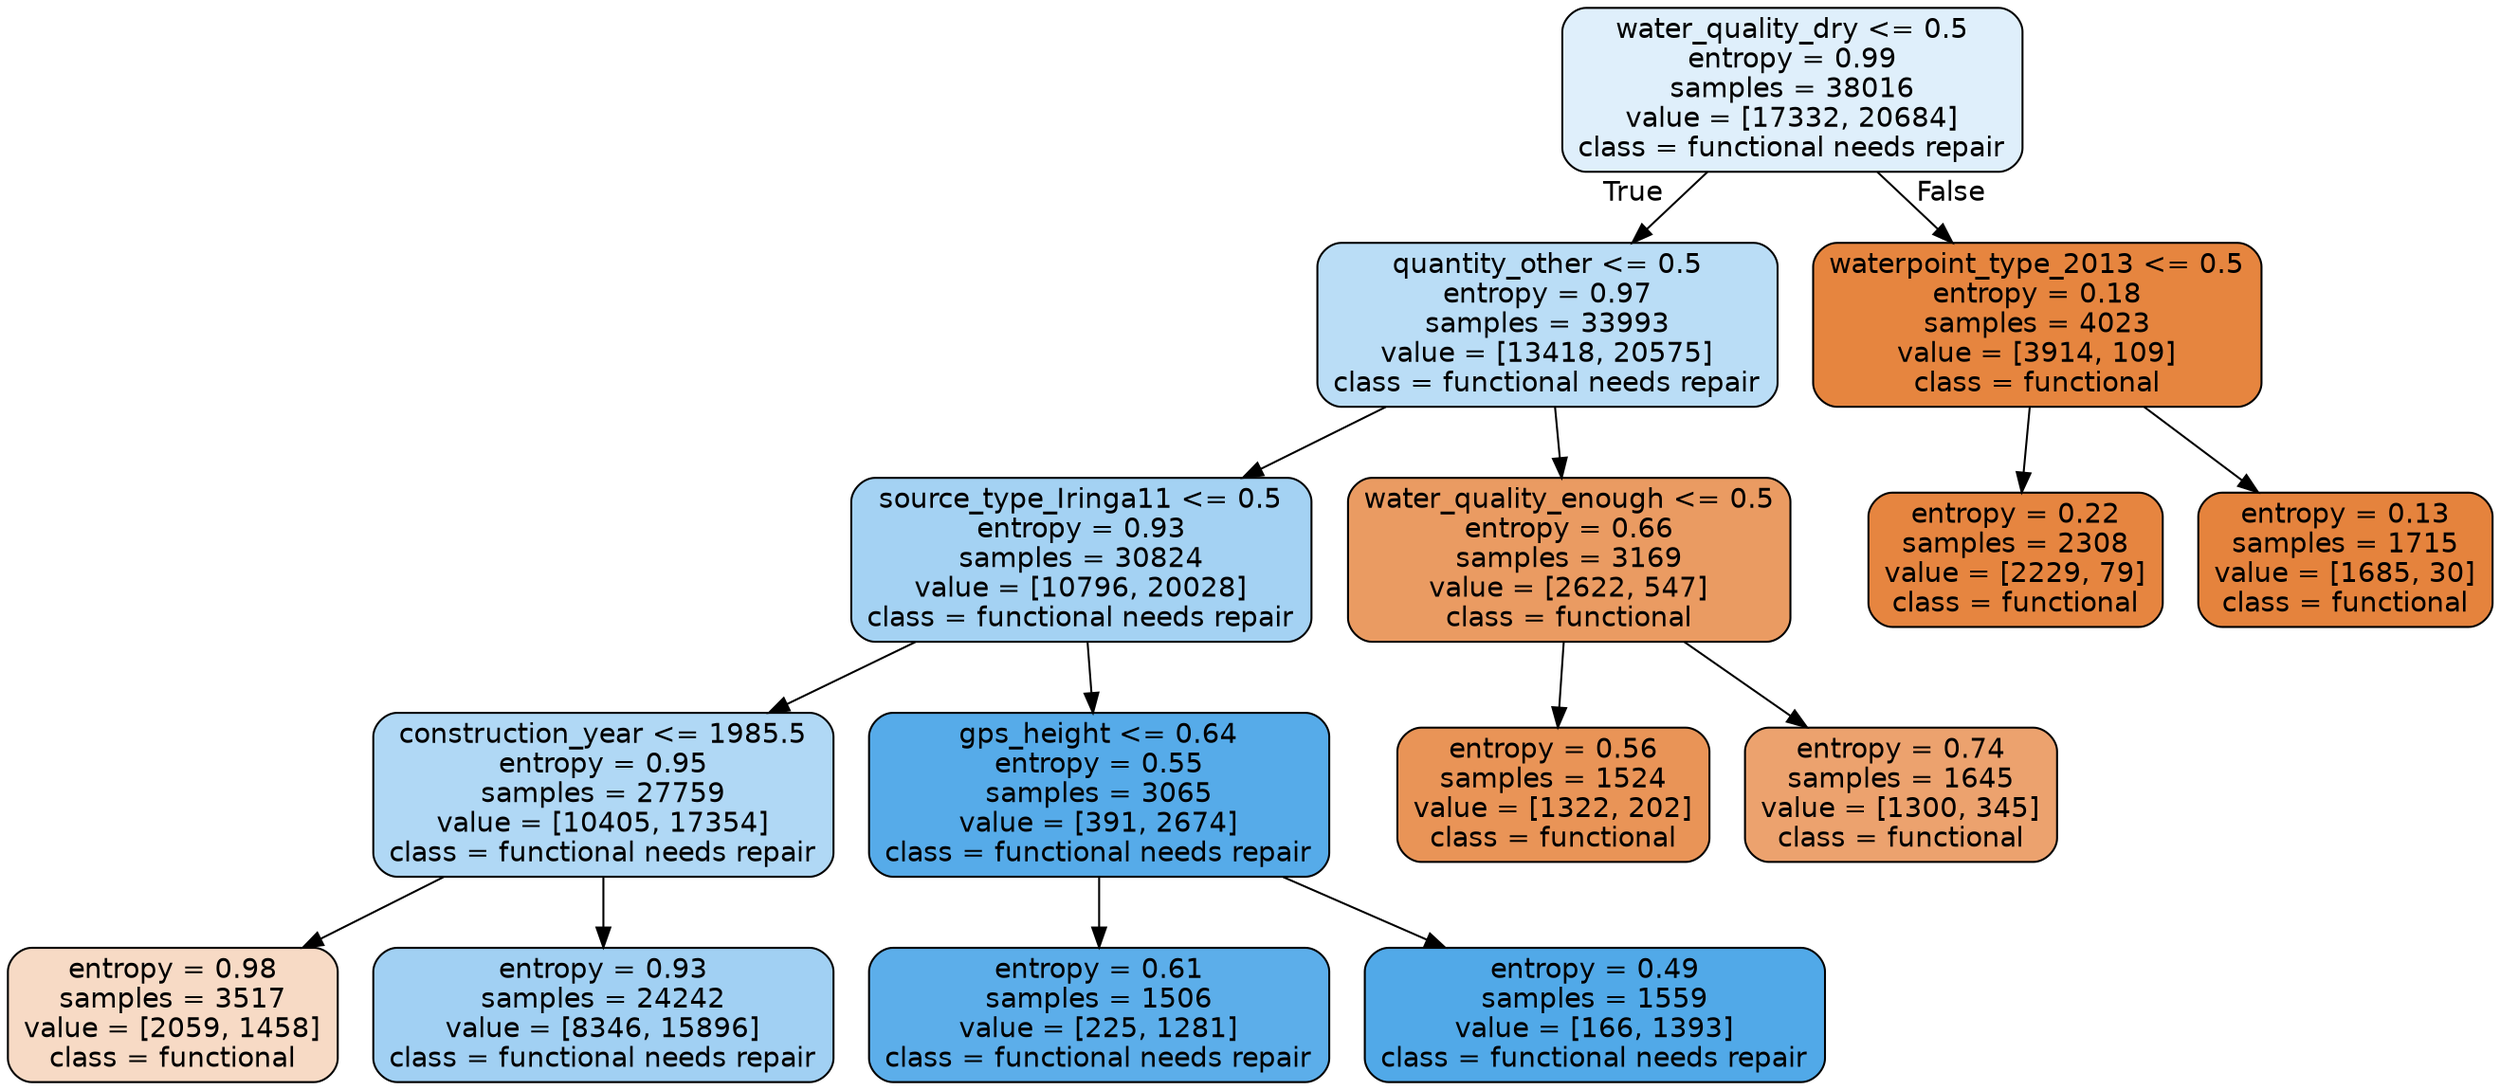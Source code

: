 digraph Tree {
node [shape=box, style="filled, rounded", color="black", fontname=helvetica] ;
edge [fontname=helvetica] ;
0 [label="water_quality_dry <= 0.5\nentropy = 0.99\nsamples = 38016\nvalue = [17332, 20684]\nclass = functional needs repair", fillcolor="#dfeffb"] ;
1 [label="quantity_other <= 0.5\nentropy = 0.97\nsamples = 33993\nvalue = [13418, 20575]\nclass = functional needs repair", fillcolor="#baddf6"] ;
0 -> 1 [labeldistance=2.5, labelangle=45, headlabel="True"] ;
2 [label="source_type_Iringa11 <= 0.5\nentropy = 0.93\nsamples = 30824\nvalue = [10796, 20028]\nclass = functional needs repair", fillcolor="#a4d2f3"] ;
1 -> 2 ;
3 [label="construction_year <= 1985.5\nentropy = 0.95\nsamples = 27759\nvalue = [10405, 17354]\nclass = functional needs repair", fillcolor="#b0d8f5"] ;
2 -> 3 ;
4 [label="entropy = 0.98\nsamples = 3517\nvalue = [2059, 1458]\nclass = functional", fillcolor="#f7dac5"] ;
3 -> 4 ;
5 [label="entropy = 0.93\nsamples = 24242\nvalue = [8346, 15896]\nclass = functional needs repair", fillcolor="#a1d0f3"] ;
3 -> 5 ;
6 [label="gps_height <= 0.64\nentropy = 0.55\nsamples = 3065\nvalue = [391, 2674]\nclass = functional needs repair", fillcolor="#56abe9"] ;
2 -> 6 ;
7 [label="entropy = 0.61\nsamples = 1506\nvalue = [225, 1281]\nclass = functional needs repair", fillcolor="#5caeea"] ;
6 -> 7 ;
8 [label="entropy = 0.49\nsamples = 1559\nvalue = [166, 1393]\nclass = functional needs repair", fillcolor="#51a9e8"] ;
6 -> 8 ;
9 [label="water_quality_enough <= 0.5\nentropy = 0.66\nsamples = 3169\nvalue = [2622, 547]\nclass = functional", fillcolor="#ea9b62"] ;
1 -> 9 ;
10 [label="entropy = 0.56\nsamples = 1524\nvalue = [1322, 202]\nclass = functional", fillcolor="#e99457"] ;
9 -> 10 ;
11 [label="entropy = 0.74\nsamples = 1645\nvalue = [1300, 345]\nclass = functional", fillcolor="#eca26e"] ;
9 -> 11 ;
12 [label="waterpoint_type_2013 <= 0.5\nentropy = 0.18\nsamples = 4023\nvalue = [3914, 109]\nclass = functional", fillcolor="#e6853f"] ;
0 -> 12 [labeldistance=2.5, labelangle=-45, headlabel="False"] ;
13 [label="entropy = 0.22\nsamples = 2308\nvalue = [2229, 79]\nclass = functional", fillcolor="#e68540"] ;
12 -> 13 ;
14 [label="entropy = 0.13\nsamples = 1715\nvalue = [1685, 30]\nclass = functional", fillcolor="#e5833d"] ;
12 -> 14 ;
}